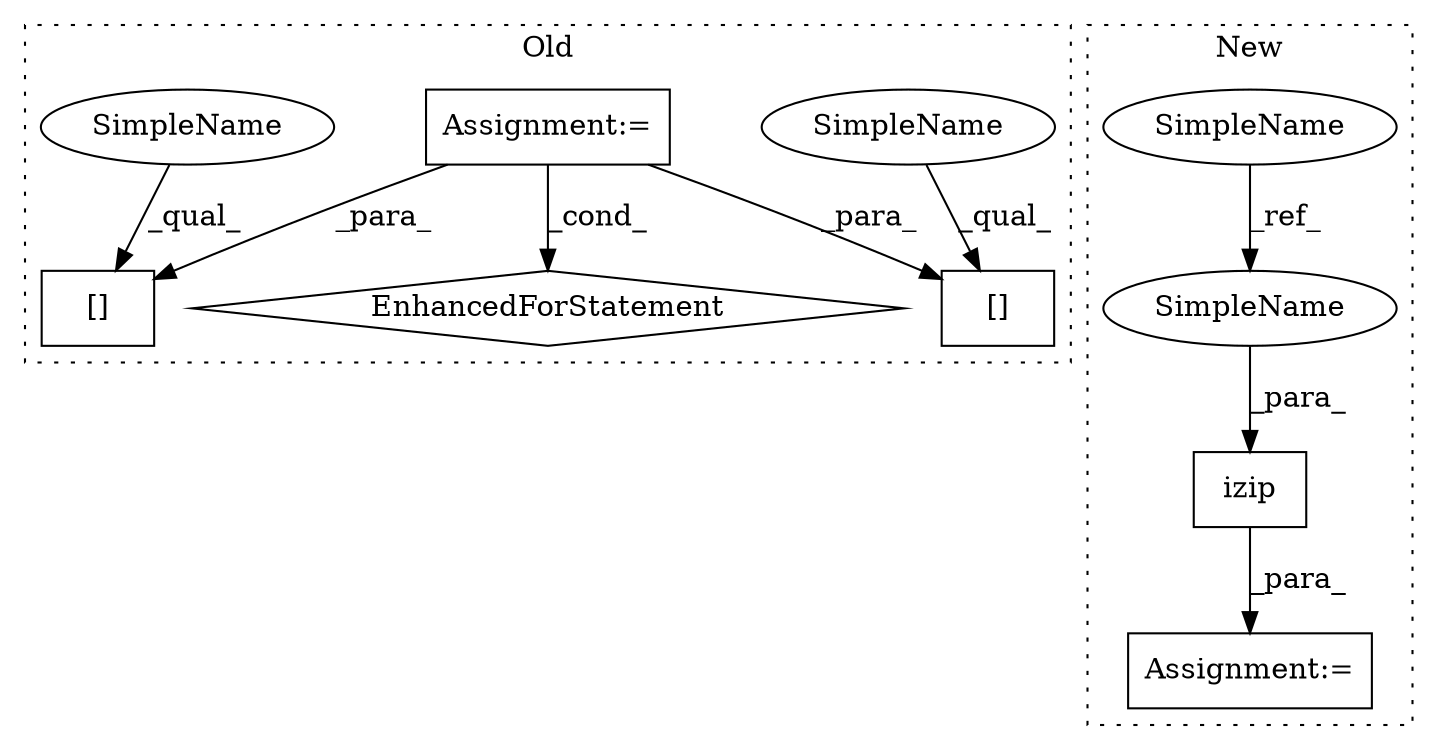 digraph G {
subgraph cluster0 {
1 [label="EnhancedForStatement" a="70" s="716,789" l="53,2" shape="diamond"];
4 [label="Assignment:=" a="7" s="672" l="1" shape="box"];
5 [label="[]" a="2" s="908,915" l="6,1" shape="box"];
7 [label="[]" a="2" s="1170,1177" l="6,1" shape="box"];
9 [label="SimpleName" a="42" s="908" l="5" shape="ellipse"];
10 [label="SimpleName" a="42" s="1170" l="5" shape="ellipse"];
label = "Old";
style="dotted";
}
subgraph cluster1 {
2 [label="izip" a="32" s="672,689" l="5,1" shape="box"];
3 [label="Assignment:=" a="7" s="716" l="1" shape="box"];
6 [label="SimpleName" a="42" s="392" l="5" shape="ellipse"];
8 [label="SimpleName" a="42" s="677" l="5" shape="ellipse"];
label = "New";
style="dotted";
}
2 -> 3 [label="_para_"];
4 -> 5 [label="_para_"];
4 -> 1 [label="_cond_"];
4 -> 7 [label="_para_"];
6 -> 8 [label="_ref_"];
8 -> 2 [label="_para_"];
9 -> 5 [label="_qual_"];
10 -> 7 [label="_qual_"];
}